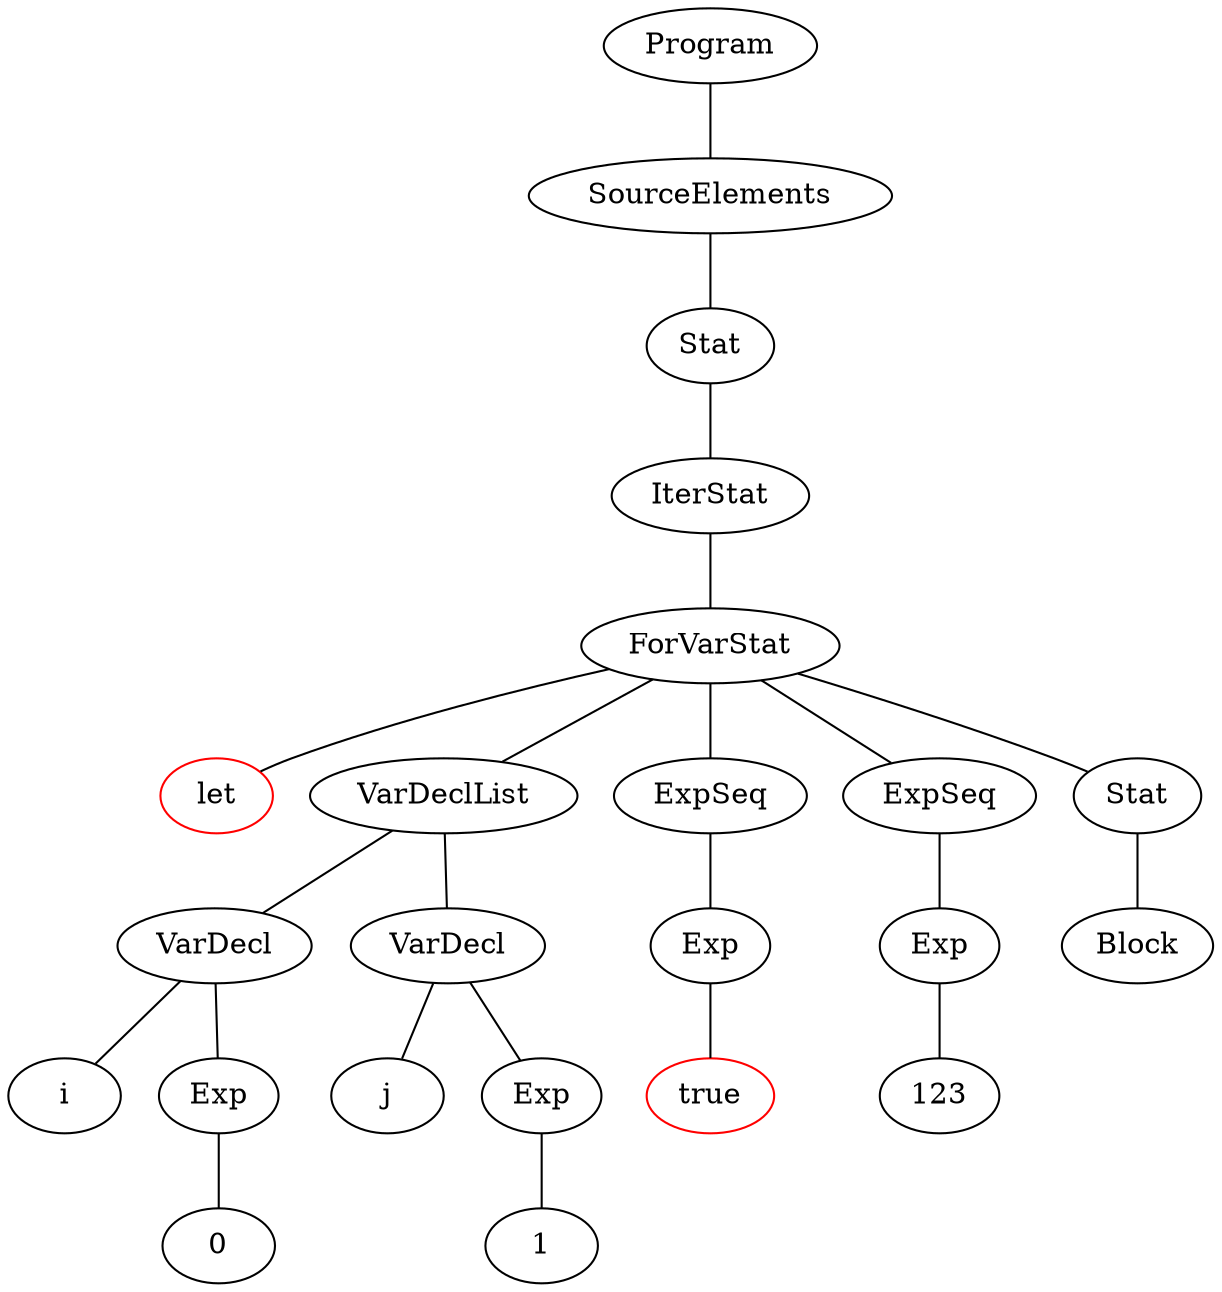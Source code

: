 graph vis {
	node351[label="Program"]
	node351 -- node350
	node350[label="SourceElements"]
	node350 -- node349
	node349[label="Stat"]
	node349 -- node348
	node348[label="IterStat"]
	node348 -- node347
	node347[label="ForVarStat"]
	node347 -- node329
	node329[label="let", color=red]
	node347 -- node338
	node338[label="VarDeclList"]
	node338 -- node333
	node333[label="VarDecl"]
	node333 -- node330
	node330[label="i"]
	node333 -- node332
	node332[label="Exp"]
	node332 -- node331
	node331[label="0"]
	node338 -- node337
	node337[label="VarDecl"]
	node337 -- node334
	node334[label="j"]
	node337 -- node336
	node336[label="Exp"]
	node336 -- node335
	node335[label="1"]
	node347 -- node341
	node341[label="ExpSeq"]
	node341 -- node340
	node340[label="Exp"]
	node340 -- node339
	node339[label="true", color=red]
	node347 -- node344
	node344[label="ExpSeq"]
	node344 -- node343
	node343[label="Exp"]
	node343 -- node342
	node342[label="123"]
	node347 -- node346
	node346[label="Stat"]
	node346 -- node345
	node345[label="Block"]
}

